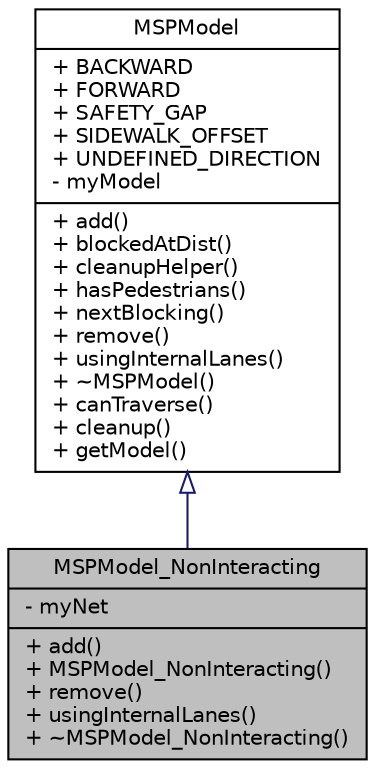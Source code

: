 digraph "MSPModel_NonInteracting"
{
  edge [fontname="Helvetica",fontsize="10",labelfontname="Helvetica",labelfontsize="10"];
  node [fontname="Helvetica",fontsize="10",shape=record];
  Node0 [label="{MSPModel_NonInteracting\n|- myNet\l|+ add()\l+ MSPModel_NonInteracting()\l+ remove()\l+ usingInternalLanes()\l+ ~MSPModel_NonInteracting()\l}",height=0.2,width=0.4,color="black", fillcolor="grey75", style="filled", fontcolor="black"];
  Node1 -> Node0 [dir="back",color="midnightblue",fontsize="10",style="solid",arrowtail="onormal",fontname="Helvetica"];
  Node1 [label="{MSPModel\n|+ BACKWARD\l+ FORWARD\l+ SAFETY_GAP\l+ SIDEWALK_OFFSET\l+ UNDEFINED_DIRECTION\l- myModel\l|+ add()\l+ blockedAtDist()\l+ cleanupHelper()\l+ hasPedestrians()\l+ nextBlocking()\l+ remove()\l+ usingInternalLanes()\l+ ~MSPModel()\l+ canTraverse()\l+ cleanup()\l+ getModel()\l}",height=0.2,width=0.4,color="black", fillcolor="white", style="filled",URL="$de/da8/class_m_s_p_model.html",tooltip="The pedestrian following model. "];
}
